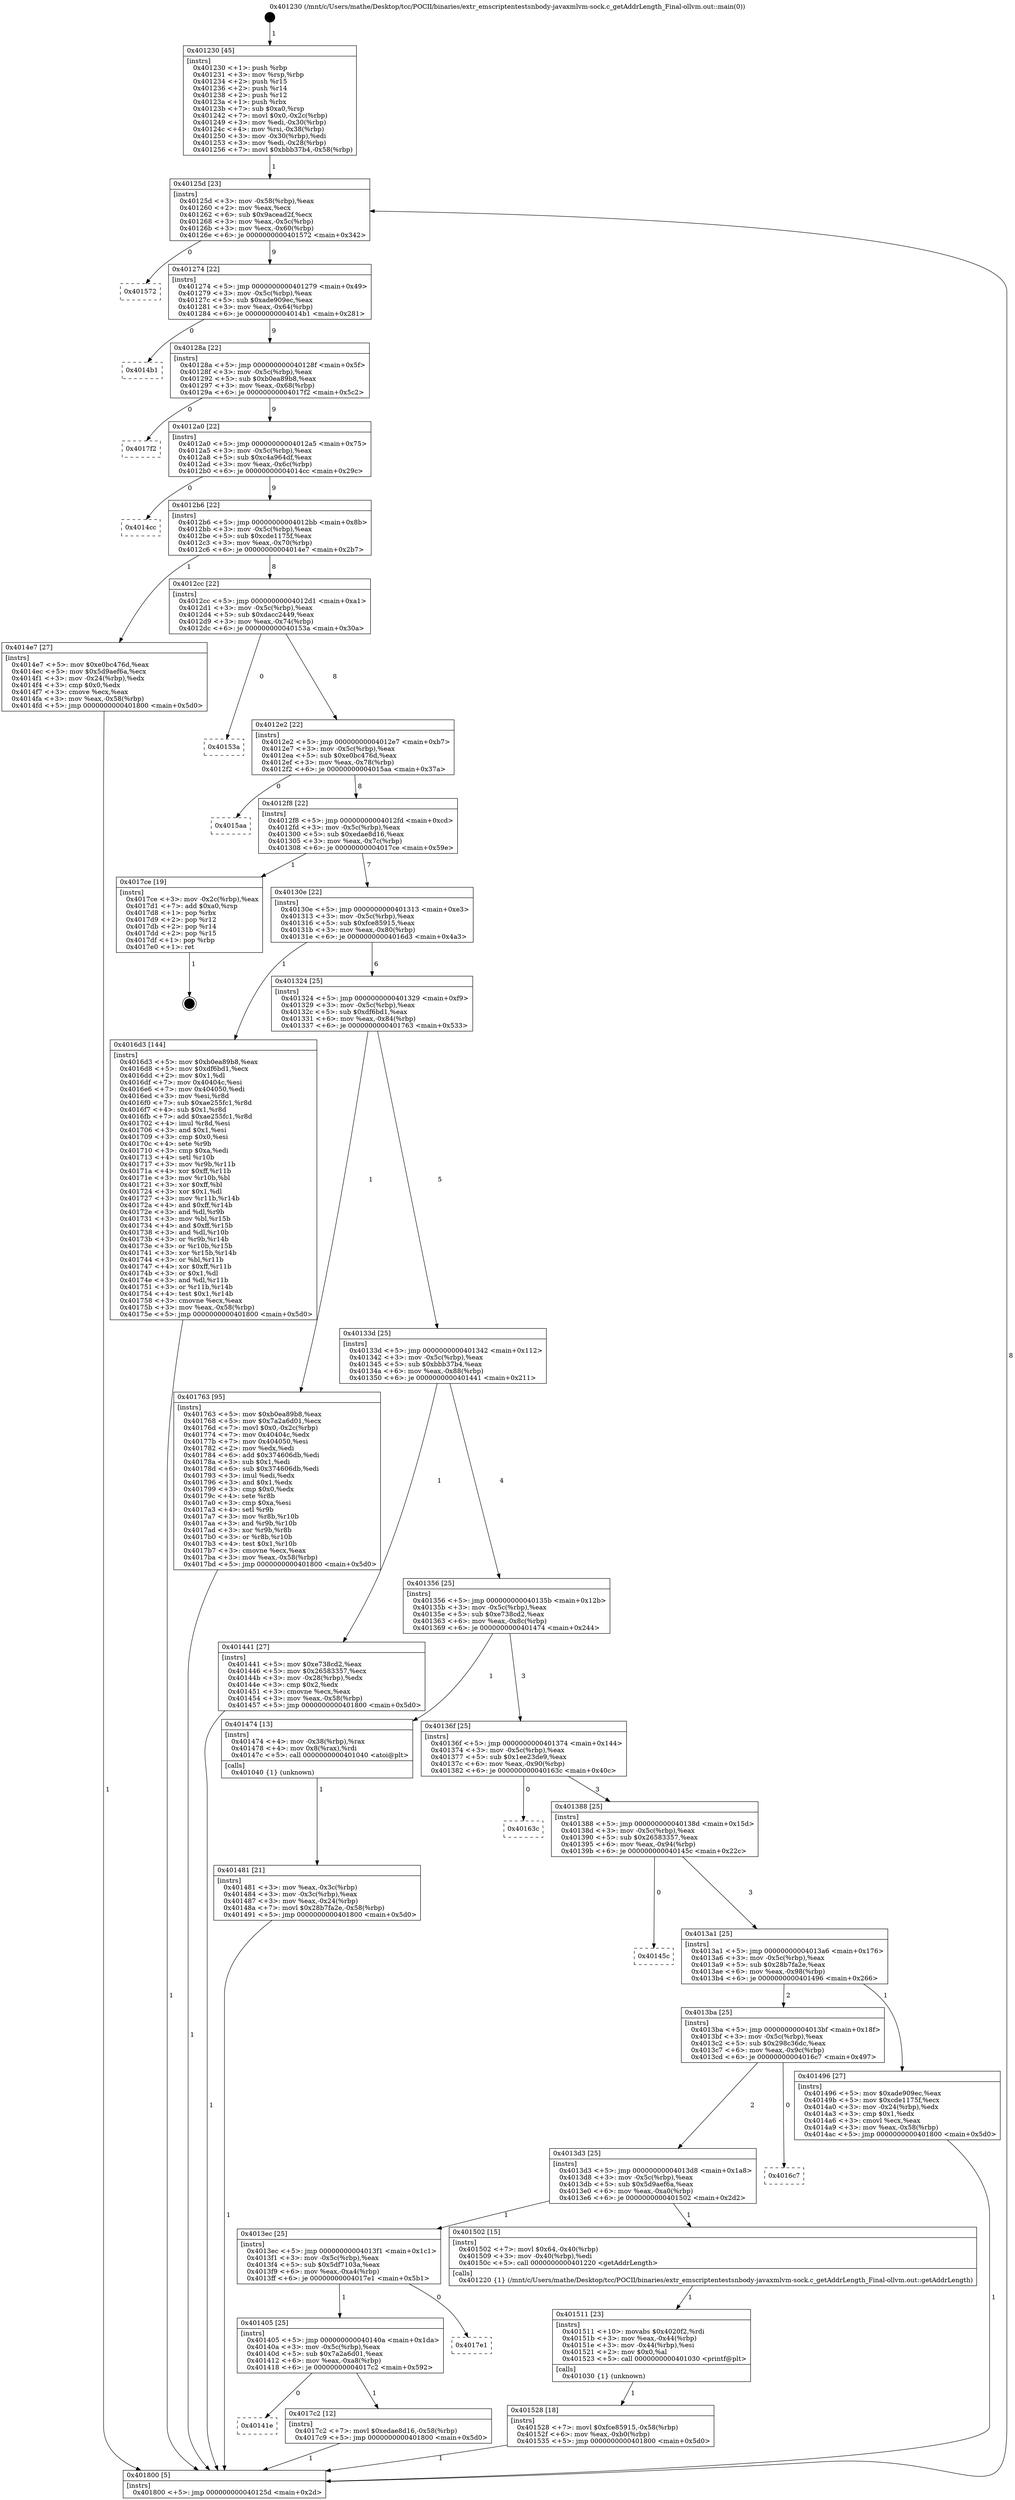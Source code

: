 digraph "0x401230" {
  label = "0x401230 (/mnt/c/Users/mathe/Desktop/tcc/POCII/binaries/extr_emscriptentestsnbody-javaxmlvm-sock.c_getAddrLength_Final-ollvm.out::main(0))"
  labelloc = "t"
  node[shape=record]

  Entry [label="",width=0.3,height=0.3,shape=circle,fillcolor=black,style=filled]
  "0x40125d" [label="{
     0x40125d [23]\l
     | [instrs]\l
     &nbsp;&nbsp;0x40125d \<+3\>: mov -0x58(%rbp),%eax\l
     &nbsp;&nbsp;0x401260 \<+2\>: mov %eax,%ecx\l
     &nbsp;&nbsp;0x401262 \<+6\>: sub $0x9acead2f,%ecx\l
     &nbsp;&nbsp;0x401268 \<+3\>: mov %eax,-0x5c(%rbp)\l
     &nbsp;&nbsp;0x40126b \<+3\>: mov %ecx,-0x60(%rbp)\l
     &nbsp;&nbsp;0x40126e \<+6\>: je 0000000000401572 \<main+0x342\>\l
  }"]
  "0x401572" [label="{
     0x401572\l
  }", style=dashed]
  "0x401274" [label="{
     0x401274 [22]\l
     | [instrs]\l
     &nbsp;&nbsp;0x401274 \<+5\>: jmp 0000000000401279 \<main+0x49\>\l
     &nbsp;&nbsp;0x401279 \<+3\>: mov -0x5c(%rbp),%eax\l
     &nbsp;&nbsp;0x40127c \<+5\>: sub $0xade909ec,%eax\l
     &nbsp;&nbsp;0x401281 \<+3\>: mov %eax,-0x64(%rbp)\l
     &nbsp;&nbsp;0x401284 \<+6\>: je 00000000004014b1 \<main+0x281\>\l
  }"]
  Exit [label="",width=0.3,height=0.3,shape=circle,fillcolor=black,style=filled,peripheries=2]
  "0x4014b1" [label="{
     0x4014b1\l
  }", style=dashed]
  "0x40128a" [label="{
     0x40128a [22]\l
     | [instrs]\l
     &nbsp;&nbsp;0x40128a \<+5\>: jmp 000000000040128f \<main+0x5f\>\l
     &nbsp;&nbsp;0x40128f \<+3\>: mov -0x5c(%rbp),%eax\l
     &nbsp;&nbsp;0x401292 \<+5\>: sub $0xb0ea89b8,%eax\l
     &nbsp;&nbsp;0x401297 \<+3\>: mov %eax,-0x68(%rbp)\l
     &nbsp;&nbsp;0x40129a \<+6\>: je 00000000004017f2 \<main+0x5c2\>\l
  }"]
  "0x40141e" [label="{
     0x40141e\l
  }", style=dashed]
  "0x4017f2" [label="{
     0x4017f2\l
  }", style=dashed]
  "0x4012a0" [label="{
     0x4012a0 [22]\l
     | [instrs]\l
     &nbsp;&nbsp;0x4012a0 \<+5\>: jmp 00000000004012a5 \<main+0x75\>\l
     &nbsp;&nbsp;0x4012a5 \<+3\>: mov -0x5c(%rbp),%eax\l
     &nbsp;&nbsp;0x4012a8 \<+5\>: sub $0xc4a964df,%eax\l
     &nbsp;&nbsp;0x4012ad \<+3\>: mov %eax,-0x6c(%rbp)\l
     &nbsp;&nbsp;0x4012b0 \<+6\>: je 00000000004014cc \<main+0x29c\>\l
  }"]
  "0x4017c2" [label="{
     0x4017c2 [12]\l
     | [instrs]\l
     &nbsp;&nbsp;0x4017c2 \<+7\>: movl $0xedae8d16,-0x58(%rbp)\l
     &nbsp;&nbsp;0x4017c9 \<+5\>: jmp 0000000000401800 \<main+0x5d0\>\l
  }"]
  "0x4014cc" [label="{
     0x4014cc\l
  }", style=dashed]
  "0x4012b6" [label="{
     0x4012b6 [22]\l
     | [instrs]\l
     &nbsp;&nbsp;0x4012b6 \<+5\>: jmp 00000000004012bb \<main+0x8b\>\l
     &nbsp;&nbsp;0x4012bb \<+3\>: mov -0x5c(%rbp),%eax\l
     &nbsp;&nbsp;0x4012be \<+5\>: sub $0xcde1175f,%eax\l
     &nbsp;&nbsp;0x4012c3 \<+3\>: mov %eax,-0x70(%rbp)\l
     &nbsp;&nbsp;0x4012c6 \<+6\>: je 00000000004014e7 \<main+0x2b7\>\l
  }"]
  "0x401405" [label="{
     0x401405 [25]\l
     | [instrs]\l
     &nbsp;&nbsp;0x401405 \<+5\>: jmp 000000000040140a \<main+0x1da\>\l
     &nbsp;&nbsp;0x40140a \<+3\>: mov -0x5c(%rbp),%eax\l
     &nbsp;&nbsp;0x40140d \<+5\>: sub $0x7a2a6d01,%eax\l
     &nbsp;&nbsp;0x401412 \<+6\>: mov %eax,-0xa8(%rbp)\l
     &nbsp;&nbsp;0x401418 \<+6\>: je 00000000004017c2 \<main+0x592\>\l
  }"]
  "0x4014e7" [label="{
     0x4014e7 [27]\l
     | [instrs]\l
     &nbsp;&nbsp;0x4014e7 \<+5\>: mov $0xe0bc476d,%eax\l
     &nbsp;&nbsp;0x4014ec \<+5\>: mov $0x5d9aef6a,%ecx\l
     &nbsp;&nbsp;0x4014f1 \<+3\>: mov -0x24(%rbp),%edx\l
     &nbsp;&nbsp;0x4014f4 \<+3\>: cmp $0x0,%edx\l
     &nbsp;&nbsp;0x4014f7 \<+3\>: cmove %ecx,%eax\l
     &nbsp;&nbsp;0x4014fa \<+3\>: mov %eax,-0x58(%rbp)\l
     &nbsp;&nbsp;0x4014fd \<+5\>: jmp 0000000000401800 \<main+0x5d0\>\l
  }"]
  "0x4012cc" [label="{
     0x4012cc [22]\l
     | [instrs]\l
     &nbsp;&nbsp;0x4012cc \<+5\>: jmp 00000000004012d1 \<main+0xa1\>\l
     &nbsp;&nbsp;0x4012d1 \<+3\>: mov -0x5c(%rbp),%eax\l
     &nbsp;&nbsp;0x4012d4 \<+5\>: sub $0xdacc2449,%eax\l
     &nbsp;&nbsp;0x4012d9 \<+3\>: mov %eax,-0x74(%rbp)\l
     &nbsp;&nbsp;0x4012dc \<+6\>: je 000000000040153a \<main+0x30a\>\l
  }"]
  "0x4017e1" [label="{
     0x4017e1\l
  }", style=dashed]
  "0x40153a" [label="{
     0x40153a\l
  }", style=dashed]
  "0x4012e2" [label="{
     0x4012e2 [22]\l
     | [instrs]\l
     &nbsp;&nbsp;0x4012e2 \<+5\>: jmp 00000000004012e7 \<main+0xb7\>\l
     &nbsp;&nbsp;0x4012e7 \<+3\>: mov -0x5c(%rbp),%eax\l
     &nbsp;&nbsp;0x4012ea \<+5\>: sub $0xe0bc476d,%eax\l
     &nbsp;&nbsp;0x4012ef \<+3\>: mov %eax,-0x78(%rbp)\l
     &nbsp;&nbsp;0x4012f2 \<+6\>: je 00000000004015aa \<main+0x37a\>\l
  }"]
  "0x401528" [label="{
     0x401528 [18]\l
     | [instrs]\l
     &nbsp;&nbsp;0x401528 \<+7\>: movl $0xfce85915,-0x58(%rbp)\l
     &nbsp;&nbsp;0x40152f \<+6\>: mov %eax,-0xb0(%rbp)\l
     &nbsp;&nbsp;0x401535 \<+5\>: jmp 0000000000401800 \<main+0x5d0\>\l
  }"]
  "0x4015aa" [label="{
     0x4015aa\l
  }", style=dashed]
  "0x4012f8" [label="{
     0x4012f8 [22]\l
     | [instrs]\l
     &nbsp;&nbsp;0x4012f8 \<+5\>: jmp 00000000004012fd \<main+0xcd\>\l
     &nbsp;&nbsp;0x4012fd \<+3\>: mov -0x5c(%rbp),%eax\l
     &nbsp;&nbsp;0x401300 \<+5\>: sub $0xedae8d16,%eax\l
     &nbsp;&nbsp;0x401305 \<+3\>: mov %eax,-0x7c(%rbp)\l
     &nbsp;&nbsp;0x401308 \<+6\>: je 00000000004017ce \<main+0x59e\>\l
  }"]
  "0x401511" [label="{
     0x401511 [23]\l
     | [instrs]\l
     &nbsp;&nbsp;0x401511 \<+10\>: movabs $0x4020f2,%rdi\l
     &nbsp;&nbsp;0x40151b \<+3\>: mov %eax,-0x44(%rbp)\l
     &nbsp;&nbsp;0x40151e \<+3\>: mov -0x44(%rbp),%esi\l
     &nbsp;&nbsp;0x401521 \<+2\>: mov $0x0,%al\l
     &nbsp;&nbsp;0x401523 \<+5\>: call 0000000000401030 \<printf@plt\>\l
     | [calls]\l
     &nbsp;&nbsp;0x401030 \{1\} (unknown)\l
  }"]
  "0x4017ce" [label="{
     0x4017ce [19]\l
     | [instrs]\l
     &nbsp;&nbsp;0x4017ce \<+3\>: mov -0x2c(%rbp),%eax\l
     &nbsp;&nbsp;0x4017d1 \<+7\>: add $0xa0,%rsp\l
     &nbsp;&nbsp;0x4017d8 \<+1\>: pop %rbx\l
     &nbsp;&nbsp;0x4017d9 \<+2\>: pop %r12\l
     &nbsp;&nbsp;0x4017db \<+2\>: pop %r14\l
     &nbsp;&nbsp;0x4017dd \<+2\>: pop %r15\l
     &nbsp;&nbsp;0x4017df \<+1\>: pop %rbp\l
     &nbsp;&nbsp;0x4017e0 \<+1\>: ret\l
  }"]
  "0x40130e" [label="{
     0x40130e [22]\l
     | [instrs]\l
     &nbsp;&nbsp;0x40130e \<+5\>: jmp 0000000000401313 \<main+0xe3\>\l
     &nbsp;&nbsp;0x401313 \<+3\>: mov -0x5c(%rbp),%eax\l
     &nbsp;&nbsp;0x401316 \<+5\>: sub $0xfce85915,%eax\l
     &nbsp;&nbsp;0x40131b \<+3\>: mov %eax,-0x80(%rbp)\l
     &nbsp;&nbsp;0x40131e \<+6\>: je 00000000004016d3 \<main+0x4a3\>\l
  }"]
  "0x4013ec" [label="{
     0x4013ec [25]\l
     | [instrs]\l
     &nbsp;&nbsp;0x4013ec \<+5\>: jmp 00000000004013f1 \<main+0x1c1\>\l
     &nbsp;&nbsp;0x4013f1 \<+3\>: mov -0x5c(%rbp),%eax\l
     &nbsp;&nbsp;0x4013f4 \<+5\>: sub $0x5df7103a,%eax\l
     &nbsp;&nbsp;0x4013f9 \<+6\>: mov %eax,-0xa4(%rbp)\l
     &nbsp;&nbsp;0x4013ff \<+6\>: je 00000000004017e1 \<main+0x5b1\>\l
  }"]
  "0x4016d3" [label="{
     0x4016d3 [144]\l
     | [instrs]\l
     &nbsp;&nbsp;0x4016d3 \<+5\>: mov $0xb0ea89b8,%eax\l
     &nbsp;&nbsp;0x4016d8 \<+5\>: mov $0xdf6bd1,%ecx\l
     &nbsp;&nbsp;0x4016dd \<+2\>: mov $0x1,%dl\l
     &nbsp;&nbsp;0x4016df \<+7\>: mov 0x40404c,%esi\l
     &nbsp;&nbsp;0x4016e6 \<+7\>: mov 0x404050,%edi\l
     &nbsp;&nbsp;0x4016ed \<+3\>: mov %esi,%r8d\l
     &nbsp;&nbsp;0x4016f0 \<+7\>: sub $0xae255fc1,%r8d\l
     &nbsp;&nbsp;0x4016f7 \<+4\>: sub $0x1,%r8d\l
     &nbsp;&nbsp;0x4016fb \<+7\>: add $0xae255fc1,%r8d\l
     &nbsp;&nbsp;0x401702 \<+4\>: imul %r8d,%esi\l
     &nbsp;&nbsp;0x401706 \<+3\>: and $0x1,%esi\l
     &nbsp;&nbsp;0x401709 \<+3\>: cmp $0x0,%esi\l
     &nbsp;&nbsp;0x40170c \<+4\>: sete %r9b\l
     &nbsp;&nbsp;0x401710 \<+3\>: cmp $0xa,%edi\l
     &nbsp;&nbsp;0x401713 \<+4\>: setl %r10b\l
     &nbsp;&nbsp;0x401717 \<+3\>: mov %r9b,%r11b\l
     &nbsp;&nbsp;0x40171a \<+4\>: xor $0xff,%r11b\l
     &nbsp;&nbsp;0x40171e \<+3\>: mov %r10b,%bl\l
     &nbsp;&nbsp;0x401721 \<+3\>: xor $0xff,%bl\l
     &nbsp;&nbsp;0x401724 \<+3\>: xor $0x1,%dl\l
     &nbsp;&nbsp;0x401727 \<+3\>: mov %r11b,%r14b\l
     &nbsp;&nbsp;0x40172a \<+4\>: and $0xff,%r14b\l
     &nbsp;&nbsp;0x40172e \<+3\>: and %dl,%r9b\l
     &nbsp;&nbsp;0x401731 \<+3\>: mov %bl,%r15b\l
     &nbsp;&nbsp;0x401734 \<+4\>: and $0xff,%r15b\l
     &nbsp;&nbsp;0x401738 \<+3\>: and %dl,%r10b\l
     &nbsp;&nbsp;0x40173b \<+3\>: or %r9b,%r14b\l
     &nbsp;&nbsp;0x40173e \<+3\>: or %r10b,%r15b\l
     &nbsp;&nbsp;0x401741 \<+3\>: xor %r15b,%r14b\l
     &nbsp;&nbsp;0x401744 \<+3\>: or %bl,%r11b\l
     &nbsp;&nbsp;0x401747 \<+4\>: xor $0xff,%r11b\l
     &nbsp;&nbsp;0x40174b \<+3\>: or $0x1,%dl\l
     &nbsp;&nbsp;0x40174e \<+3\>: and %dl,%r11b\l
     &nbsp;&nbsp;0x401751 \<+3\>: or %r11b,%r14b\l
     &nbsp;&nbsp;0x401754 \<+4\>: test $0x1,%r14b\l
     &nbsp;&nbsp;0x401758 \<+3\>: cmovne %ecx,%eax\l
     &nbsp;&nbsp;0x40175b \<+3\>: mov %eax,-0x58(%rbp)\l
     &nbsp;&nbsp;0x40175e \<+5\>: jmp 0000000000401800 \<main+0x5d0\>\l
  }"]
  "0x401324" [label="{
     0x401324 [25]\l
     | [instrs]\l
     &nbsp;&nbsp;0x401324 \<+5\>: jmp 0000000000401329 \<main+0xf9\>\l
     &nbsp;&nbsp;0x401329 \<+3\>: mov -0x5c(%rbp),%eax\l
     &nbsp;&nbsp;0x40132c \<+5\>: sub $0xdf6bd1,%eax\l
     &nbsp;&nbsp;0x401331 \<+6\>: mov %eax,-0x84(%rbp)\l
     &nbsp;&nbsp;0x401337 \<+6\>: je 0000000000401763 \<main+0x533\>\l
  }"]
  "0x401502" [label="{
     0x401502 [15]\l
     | [instrs]\l
     &nbsp;&nbsp;0x401502 \<+7\>: movl $0x64,-0x40(%rbp)\l
     &nbsp;&nbsp;0x401509 \<+3\>: mov -0x40(%rbp),%edi\l
     &nbsp;&nbsp;0x40150c \<+5\>: call 0000000000401220 \<getAddrLength\>\l
     | [calls]\l
     &nbsp;&nbsp;0x401220 \{1\} (/mnt/c/Users/mathe/Desktop/tcc/POCII/binaries/extr_emscriptentestsnbody-javaxmlvm-sock.c_getAddrLength_Final-ollvm.out::getAddrLength)\l
  }"]
  "0x401763" [label="{
     0x401763 [95]\l
     | [instrs]\l
     &nbsp;&nbsp;0x401763 \<+5\>: mov $0xb0ea89b8,%eax\l
     &nbsp;&nbsp;0x401768 \<+5\>: mov $0x7a2a6d01,%ecx\l
     &nbsp;&nbsp;0x40176d \<+7\>: movl $0x0,-0x2c(%rbp)\l
     &nbsp;&nbsp;0x401774 \<+7\>: mov 0x40404c,%edx\l
     &nbsp;&nbsp;0x40177b \<+7\>: mov 0x404050,%esi\l
     &nbsp;&nbsp;0x401782 \<+2\>: mov %edx,%edi\l
     &nbsp;&nbsp;0x401784 \<+6\>: add $0x374606db,%edi\l
     &nbsp;&nbsp;0x40178a \<+3\>: sub $0x1,%edi\l
     &nbsp;&nbsp;0x40178d \<+6\>: sub $0x374606db,%edi\l
     &nbsp;&nbsp;0x401793 \<+3\>: imul %edi,%edx\l
     &nbsp;&nbsp;0x401796 \<+3\>: and $0x1,%edx\l
     &nbsp;&nbsp;0x401799 \<+3\>: cmp $0x0,%edx\l
     &nbsp;&nbsp;0x40179c \<+4\>: sete %r8b\l
     &nbsp;&nbsp;0x4017a0 \<+3\>: cmp $0xa,%esi\l
     &nbsp;&nbsp;0x4017a3 \<+4\>: setl %r9b\l
     &nbsp;&nbsp;0x4017a7 \<+3\>: mov %r8b,%r10b\l
     &nbsp;&nbsp;0x4017aa \<+3\>: and %r9b,%r10b\l
     &nbsp;&nbsp;0x4017ad \<+3\>: xor %r9b,%r8b\l
     &nbsp;&nbsp;0x4017b0 \<+3\>: or %r8b,%r10b\l
     &nbsp;&nbsp;0x4017b3 \<+4\>: test $0x1,%r10b\l
     &nbsp;&nbsp;0x4017b7 \<+3\>: cmovne %ecx,%eax\l
     &nbsp;&nbsp;0x4017ba \<+3\>: mov %eax,-0x58(%rbp)\l
     &nbsp;&nbsp;0x4017bd \<+5\>: jmp 0000000000401800 \<main+0x5d0\>\l
  }"]
  "0x40133d" [label="{
     0x40133d [25]\l
     | [instrs]\l
     &nbsp;&nbsp;0x40133d \<+5\>: jmp 0000000000401342 \<main+0x112\>\l
     &nbsp;&nbsp;0x401342 \<+3\>: mov -0x5c(%rbp),%eax\l
     &nbsp;&nbsp;0x401345 \<+5\>: sub $0xbbb37b4,%eax\l
     &nbsp;&nbsp;0x40134a \<+6\>: mov %eax,-0x88(%rbp)\l
     &nbsp;&nbsp;0x401350 \<+6\>: je 0000000000401441 \<main+0x211\>\l
  }"]
  "0x4013d3" [label="{
     0x4013d3 [25]\l
     | [instrs]\l
     &nbsp;&nbsp;0x4013d3 \<+5\>: jmp 00000000004013d8 \<main+0x1a8\>\l
     &nbsp;&nbsp;0x4013d8 \<+3\>: mov -0x5c(%rbp),%eax\l
     &nbsp;&nbsp;0x4013db \<+5\>: sub $0x5d9aef6a,%eax\l
     &nbsp;&nbsp;0x4013e0 \<+6\>: mov %eax,-0xa0(%rbp)\l
     &nbsp;&nbsp;0x4013e6 \<+6\>: je 0000000000401502 \<main+0x2d2\>\l
  }"]
  "0x401441" [label="{
     0x401441 [27]\l
     | [instrs]\l
     &nbsp;&nbsp;0x401441 \<+5\>: mov $0xe738cd2,%eax\l
     &nbsp;&nbsp;0x401446 \<+5\>: mov $0x26583357,%ecx\l
     &nbsp;&nbsp;0x40144b \<+3\>: mov -0x28(%rbp),%edx\l
     &nbsp;&nbsp;0x40144e \<+3\>: cmp $0x2,%edx\l
     &nbsp;&nbsp;0x401451 \<+3\>: cmovne %ecx,%eax\l
     &nbsp;&nbsp;0x401454 \<+3\>: mov %eax,-0x58(%rbp)\l
     &nbsp;&nbsp;0x401457 \<+5\>: jmp 0000000000401800 \<main+0x5d0\>\l
  }"]
  "0x401356" [label="{
     0x401356 [25]\l
     | [instrs]\l
     &nbsp;&nbsp;0x401356 \<+5\>: jmp 000000000040135b \<main+0x12b\>\l
     &nbsp;&nbsp;0x40135b \<+3\>: mov -0x5c(%rbp),%eax\l
     &nbsp;&nbsp;0x40135e \<+5\>: sub $0xe738cd2,%eax\l
     &nbsp;&nbsp;0x401363 \<+6\>: mov %eax,-0x8c(%rbp)\l
     &nbsp;&nbsp;0x401369 \<+6\>: je 0000000000401474 \<main+0x244\>\l
  }"]
  "0x401800" [label="{
     0x401800 [5]\l
     | [instrs]\l
     &nbsp;&nbsp;0x401800 \<+5\>: jmp 000000000040125d \<main+0x2d\>\l
  }"]
  "0x401230" [label="{
     0x401230 [45]\l
     | [instrs]\l
     &nbsp;&nbsp;0x401230 \<+1\>: push %rbp\l
     &nbsp;&nbsp;0x401231 \<+3\>: mov %rsp,%rbp\l
     &nbsp;&nbsp;0x401234 \<+2\>: push %r15\l
     &nbsp;&nbsp;0x401236 \<+2\>: push %r14\l
     &nbsp;&nbsp;0x401238 \<+2\>: push %r12\l
     &nbsp;&nbsp;0x40123a \<+1\>: push %rbx\l
     &nbsp;&nbsp;0x40123b \<+7\>: sub $0xa0,%rsp\l
     &nbsp;&nbsp;0x401242 \<+7\>: movl $0x0,-0x2c(%rbp)\l
     &nbsp;&nbsp;0x401249 \<+3\>: mov %edi,-0x30(%rbp)\l
     &nbsp;&nbsp;0x40124c \<+4\>: mov %rsi,-0x38(%rbp)\l
     &nbsp;&nbsp;0x401250 \<+3\>: mov -0x30(%rbp),%edi\l
     &nbsp;&nbsp;0x401253 \<+3\>: mov %edi,-0x28(%rbp)\l
     &nbsp;&nbsp;0x401256 \<+7\>: movl $0xbbb37b4,-0x58(%rbp)\l
  }"]
  "0x4016c7" [label="{
     0x4016c7\l
  }", style=dashed]
  "0x401474" [label="{
     0x401474 [13]\l
     | [instrs]\l
     &nbsp;&nbsp;0x401474 \<+4\>: mov -0x38(%rbp),%rax\l
     &nbsp;&nbsp;0x401478 \<+4\>: mov 0x8(%rax),%rdi\l
     &nbsp;&nbsp;0x40147c \<+5\>: call 0000000000401040 \<atoi@plt\>\l
     | [calls]\l
     &nbsp;&nbsp;0x401040 \{1\} (unknown)\l
  }"]
  "0x40136f" [label="{
     0x40136f [25]\l
     | [instrs]\l
     &nbsp;&nbsp;0x40136f \<+5\>: jmp 0000000000401374 \<main+0x144\>\l
     &nbsp;&nbsp;0x401374 \<+3\>: mov -0x5c(%rbp),%eax\l
     &nbsp;&nbsp;0x401377 \<+5\>: sub $0x1ee23de9,%eax\l
     &nbsp;&nbsp;0x40137c \<+6\>: mov %eax,-0x90(%rbp)\l
     &nbsp;&nbsp;0x401382 \<+6\>: je 000000000040163c \<main+0x40c\>\l
  }"]
  "0x401481" [label="{
     0x401481 [21]\l
     | [instrs]\l
     &nbsp;&nbsp;0x401481 \<+3\>: mov %eax,-0x3c(%rbp)\l
     &nbsp;&nbsp;0x401484 \<+3\>: mov -0x3c(%rbp),%eax\l
     &nbsp;&nbsp;0x401487 \<+3\>: mov %eax,-0x24(%rbp)\l
     &nbsp;&nbsp;0x40148a \<+7\>: movl $0x28b7fa2e,-0x58(%rbp)\l
     &nbsp;&nbsp;0x401491 \<+5\>: jmp 0000000000401800 \<main+0x5d0\>\l
  }"]
  "0x4013ba" [label="{
     0x4013ba [25]\l
     | [instrs]\l
     &nbsp;&nbsp;0x4013ba \<+5\>: jmp 00000000004013bf \<main+0x18f\>\l
     &nbsp;&nbsp;0x4013bf \<+3\>: mov -0x5c(%rbp),%eax\l
     &nbsp;&nbsp;0x4013c2 \<+5\>: sub $0x298c36dc,%eax\l
     &nbsp;&nbsp;0x4013c7 \<+6\>: mov %eax,-0x9c(%rbp)\l
     &nbsp;&nbsp;0x4013cd \<+6\>: je 00000000004016c7 \<main+0x497\>\l
  }"]
  "0x40163c" [label="{
     0x40163c\l
  }", style=dashed]
  "0x401388" [label="{
     0x401388 [25]\l
     | [instrs]\l
     &nbsp;&nbsp;0x401388 \<+5\>: jmp 000000000040138d \<main+0x15d\>\l
     &nbsp;&nbsp;0x40138d \<+3\>: mov -0x5c(%rbp),%eax\l
     &nbsp;&nbsp;0x401390 \<+5\>: sub $0x26583357,%eax\l
     &nbsp;&nbsp;0x401395 \<+6\>: mov %eax,-0x94(%rbp)\l
     &nbsp;&nbsp;0x40139b \<+6\>: je 000000000040145c \<main+0x22c\>\l
  }"]
  "0x401496" [label="{
     0x401496 [27]\l
     | [instrs]\l
     &nbsp;&nbsp;0x401496 \<+5\>: mov $0xade909ec,%eax\l
     &nbsp;&nbsp;0x40149b \<+5\>: mov $0xcde1175f,%ecx\l
     &nbsp;&nbsp;0x4014a0 \<+3\>: mov -0x24(%rbp),%edx\l
     &nbsp;&nbsp;0x4014a3 \<+3\>: cmp $0x1,%edx\l
     &nbsp;&nbsp;0x4014a6 \<+3\>: cmovl %ecx,%eax\l
     &nbsp;&nbsp;0x4014a9 \<+3\>: mov %eax,-0x58(%rbp)\l
     &nbsp;&nbsp;0x4014ac \<+5\>: jmp 0000000000401800 \<main+0x5d0\>\l
  }"]
  "0x40145c" [label="{
     0x40145c\l
  }", style=dashed]
  "0x4013a1" [label="{
     0x4013a1 [25]\l
     | [instrs]\l
     &nbsp;&nbsp;0x4013a1 \<+5\>: jmp 00000000004013a6 \<main+0x176\>\l
     &nbsp;&nbsp;0x4013a6 \<+3\>: mov -0x5c(%rbp),%eax\l
     &nbsp;&nbsp;0x4013a9 \<+5\>: sub $0x28b7fa2e,%eax\l
     &nbsp;&nbsp;0x4013ae \<+6\>: mov %eax,-0x98(%rbp)\l
     &nbsp;&nbsp;0x4013b4 \<+6\>: je 0000000000401496 \<main+0x266\>\l
  }"]
  Entry -> "0x401230" [label=" 1"]
  "0x40125d" -> "0x401572" [label=" 0"]
  "0x40125d" -> "0x401274" [label=" 9"]
  "0x4017ce" -> Exit [label=" 1"]
  "0x401274" -> "0x4014b1" [label=" 0"]
  "0x401274" -> "0x40128a" [label=" 9"]
  "0x4017c2" -> "0x401800" [label=" 1"]
  "0x40128a" -> "0x4017f2" [label=" 0"]
  "0x40128a" -> "0x4012a0" [label=" 9"]
  "0x401405" -> "0x40141e" [label=" 0"]
  "0x4012a0" -> "0x4014cc" [label=" 0"]
  "0x4012a0" -> "0x4012b6" [label=" 9"]
  "0x401405" -> "0x4017c2" [label=" 1"]
  "0x4012b6" -> "0x4014e7" [label=" 1"]
  "0x4012b6" -> "0x4012cc" [label=" 8"]
  "0x4013ec" -> "0x401405" [label=" 1"]
  "0x4012cc" -> "0x40153a" [label=" 0"]
  "0x4012cc" -> "0x4012e2" [label=" 8"]
  "0x4013ec" -> "0x4017e1" [label=" 0"]
  "0x4012e2" -> "0x4015aa" [label=" 0"]
  "0x4012e2" -> "0x4012f8" [label=" 8"]
  "0x401763" -> "0x401800" [label=" 1"]
  "0x4012f8" -> "0x4017ce" [label=" 1"]
  "0x4012f8" -> "0x40130e" [label=" 7"]
  "0x4016d3" -> "0x401800" [label=" 1"]
  "0x40130e" -> "0x4016d3" [label=" 1"]
  "0x40130e" -> "0x401324" [label=" 6"]
  "0x401528" -> "0x401800" [label=" 1"]
  "0x401324" -> "0x401763" [label=" 1"]
  "0x401324" -> "0x40133d" [label=" 5"]
  "0x401511" -> "0x401528" [label=" 1"]
  "0x40133d" -> "0x401441" [label=" 1"]
  "0x40133d" -> "0x401356" [label=" 4"]
  "0x401441" -> "0x401800" [label=" 1"]
  "0x401230" -> "0x40125d" [label=" 1"]
  "0x401800" -> "0x40125d" [label=" 8"]
  "0x4013d3" -> "0x4013ec" [label=" 1"]
  "0x401356" -> "0x401474" [label=" 1"]
  "0x401356" -> "0x40136f" [label=" 3"]
  "0x401474" -> "0x401481" [label=" 1"]
  "0x401481" -> "0x401800" [label=" 1"]
  "0x4013d3" -> "0x401502" [label=" 1"]
  "0x40136f" -> "0x40163c" [label=" 0"]
  "0x40136f" -> "0x401388" [label=" 3"]
  "0x4013ba" -> "0x4013d3" [label=" 2"]
  "0x401388" -> "0x40145c" [label=" 0"]
  "0x401388" -> "0x4013a1" [label=" 3"]
  "0x4013ba" -> "0x4016c7" [label=" 0"]
  "0x4013a1" -> "0x401496" [label=" 1"]
  "0x4013a1" -> "0x4013ba" [label=" 2"]
  "0x401496" -> "0x401800" [label=" 1"]
  "0x4014e7" -> "0x401800" [label=" 1"]
  "0x401502" -> "0x401511" [label=" 1"]
}
